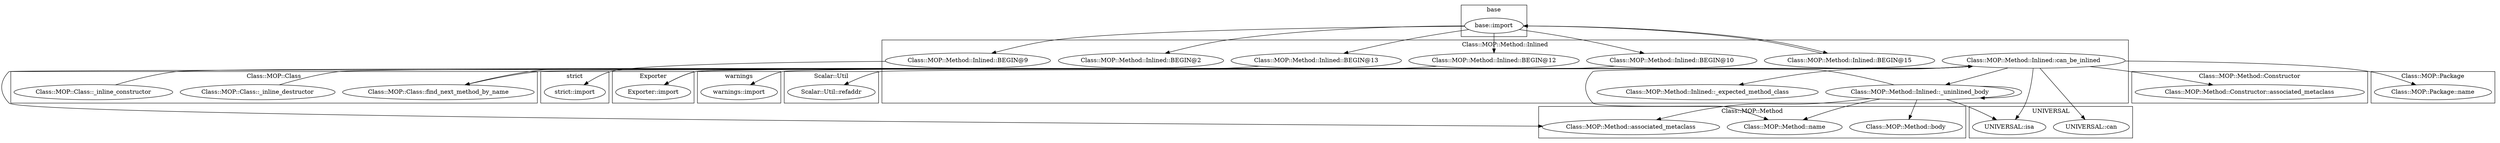 digraph {
graph [overlap=false]
subgraph cluster_Scalar_Util {
	label="Scalar::Util";
	"Scalar::Util::refaddr";
}
subgraph cluster_Class_MOP_Method {
	label="Class::MOP::Method";
	"Class::MOP::Method::name";
	"Class::MOP::Method::associated_metaclass";
	"Class::MOP::Method::body";
}
subgraph cluster_UNIVERSAL {
	label="UNIVERSAL";
	"UNIVERSAL::isa";
	"UNIVERSAL::can";
}
subgraph cluster_warnings {
	label="warnings";
	"warnings::import";
}
subgraph cluster_Class_MOP_Class {
	label="Class::MOP::Class";
	"Class::MOP::Class::find_next_method_by_name";
	"Class::MOP::Class::_inline_destructor";
	"Class::MOP::Class::_inline_constructor";
}
subgraph cluster_base {
	label="base";
	"base::import";
}
subgraph cluster_Exporter {
	label="Exporter";
	"Exporter::import";
}
subgraph cluster_Class_MOP_Method_Constructor {
	label="Class::MOP::Method::Constructor";
	"Class::MOP::Method::Constructor::associated_metaclass";
}
subgraph cluster_Class_MOP_Method_Inlined {
	label="Class::MOP::Method::Inlined";
	"Class::MOP::Method::Inlined::BEGIN@9";
	"Class::MOP::Method::Inlined::BEGIN@12";
	"Class::MOP::Method::Inlined::BEGIN@2";
	"Class::MOP::Method::Inlined::BEGIN@13";
	"Class::MOP::Method::Inlined::_expected_method_class";
	"Class::MOP::Method::Inlined::_uninlined_body";
	"Class::MOP::Method::Inlined::BEGIN@15";
	"Class::MOP::Method::Inlined::BEGIN@10";
	"Class::MOP::Method::Inlined::can_be_inlined";
}
subgraph cluster_strict {
	label="strict";
	"strict::import";
}
subgraph cluster_Class_MOP_Package {
	label="Class::MOP::Package";
	"Class::MOP::Package::name";
}
"Class::MOP::Method::Inlined::can_be_inlined" -> "Class::MOP::Method::associated_metaclass";
"Class::MOP::Method::Inlined::_uninlined_body" -> "Class::MOP::Method::associated_metaclass";
"Class::MOP::Method::Inlined::can_be_inlined" -> "Class::MOP::Class::find_next_method_by_name";
"Class::MOP::Method::Inlined::_uninlined_body" -> "Class::MOP::Class::find_next_method_by_name";
"Class::MOP::Method::Inlined::can_be_inlined" -> "Class::MOP::Method::Inlined::_uninlined_body";
"Class::MOP::Method::Inlined::_uninlined_body" -> "Class::MOP::Method::Inlined::_uninlined_body";
"base::import" -> "Class::MOP::Method::Inlined::BEGIN@13";
"base::import" -> "Class::MOP::Method::Inlined::BEGIN@9";
"Class::MOP::Method::Inlined::BEGIN@9" -> "strict::import";
"Class::MOP::Method::Inlined::_uninlined_body" -> "Class::MOP::Method::body";
"Class::MOP::Method::Inlined::BEGIN@13" -> "Exporter::import";
"Class::MOP::Method::Inlined::BEGIN@12" -> "Exporter::import";
"Class::MOP::Method::Inlined::can_be_inlined" -> "Class::MOP::Method::Constructor::associated_metaclass";
"Class::MOP::Method::Inlined::can_be_inlined" -> "UNIVERSAL::can";
"Class::MOP::Method::Inlined::BEGIN@15" -> "base::import";
"Class::MOP::Method::Inlined::BEGIN@10" -> "warnings::import";
"base::import" -> "Class::MOP::Method::Inlined::BEGIN@15";
"Class::MOP::Method::Inlined::can_be_inlined" -> "Class::MOP::Method::Inlined::_expected_method_class";
"base::import" -> "Class::MOP::Method::Inlined::BEGIN@10";
"Class::MOP::Method::Inlined::_uninlined_body" -> "UNIVERSAL::isa";
"Class::MOP::Method::Inlined::can_be_inlined" -> "UNIVERSAL::isa";
"base::import" -> "Class::MOP::Method::Inlined::BEGIN@2";
"Class::MOP::Class::_inline_destructor" -> "Class::MOP::Method::Inlined::can_be_inlined";
"Class::MOP::Class::_inline_constructor" -> "Class::MOP::Method::Inlined::can_be_inlined";
"base::import" -> "Class::MOP::Method::Inlined::BEGIN@12";
"Class::MOP::Method::Inlined::_uninlined_body" -> "Class::MOP::Method::name";
"Class::MOP::Method::Inlined::can_be_inlined" -> "Class::MOP::Method::name";
"Class::MOP::Method::Inlined::can_be_inlined" -> "Class::MOP::Package::name";
"Class::MOP::Method::Inlined::can_be_inlined" -> "Scalar::Util::refaddr";
}
